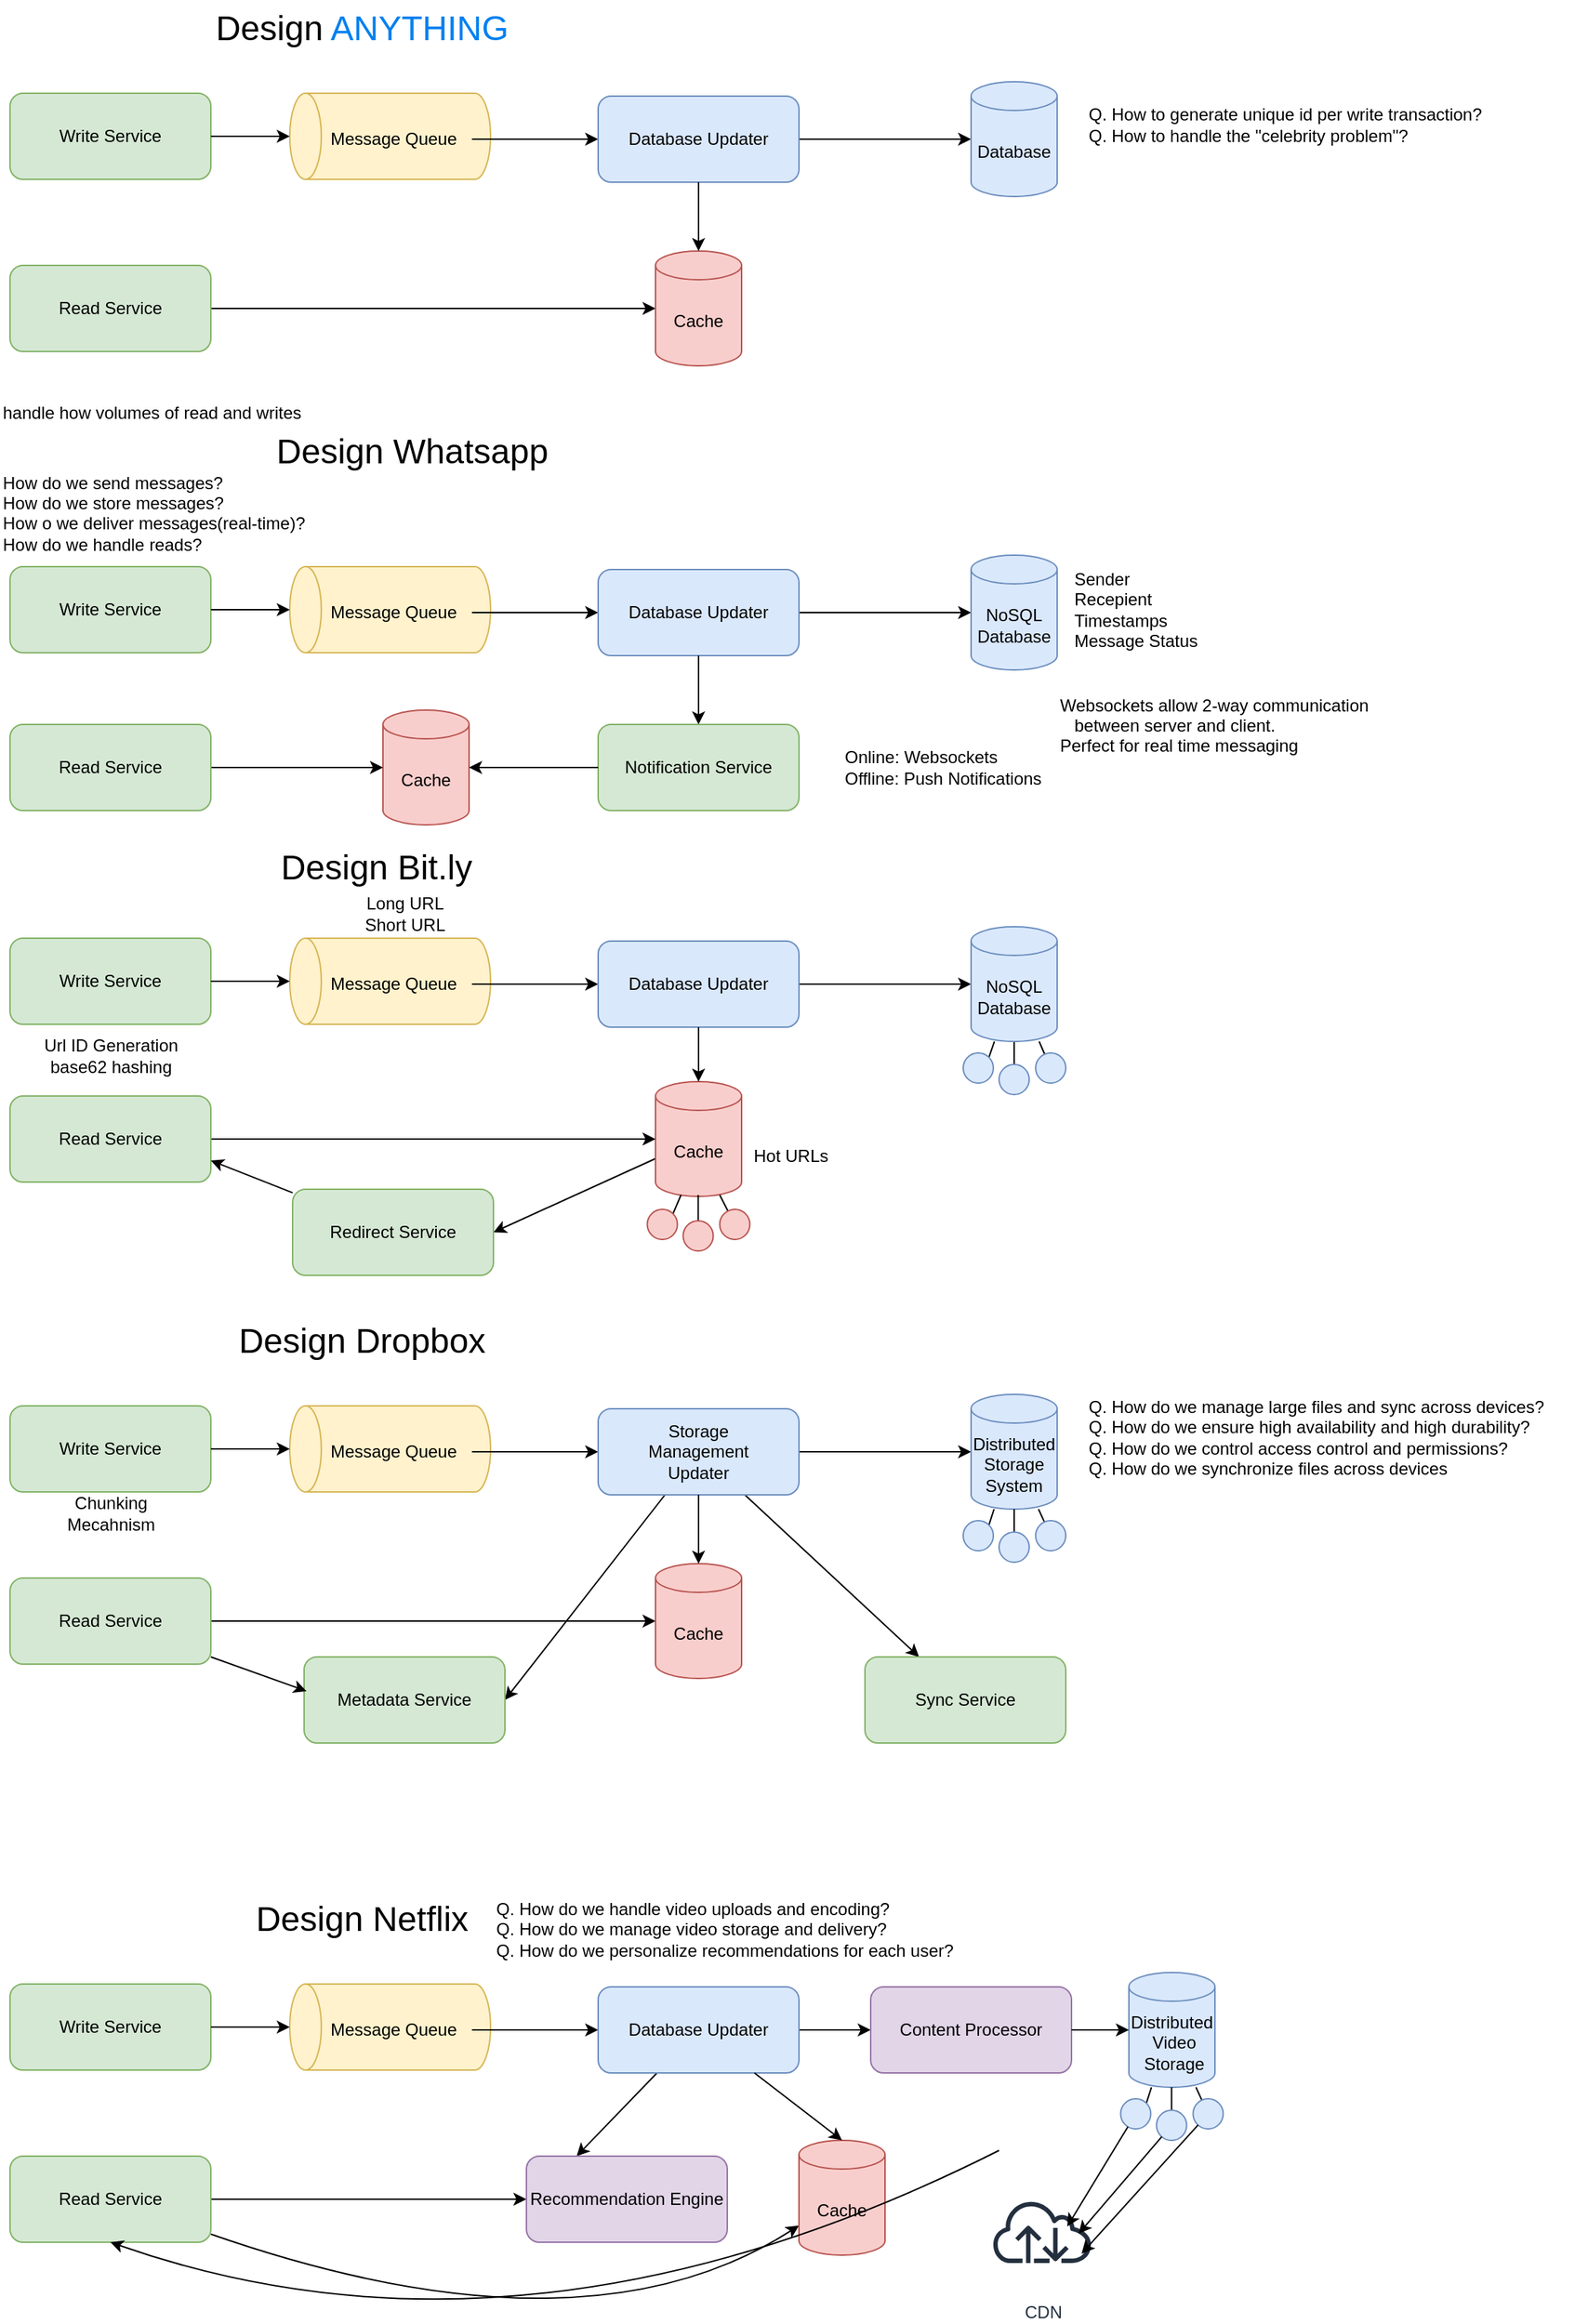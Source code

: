 <mxfile version="27.1.6">
  <diagram id="ZSuKhf0TKdE3VeI48JGF" name="Page-1">
    <mxGraphModel dx="1426" dy="759" grid="1" gridSize="10" guides="1" tooltips="1" connect="1" arrows="1" fold="1" page="1" pageScale="1" pageWidth="1100" pageHeight="850" math="0" shadow="0">
      <root>
        <mxCell id="0" />
        <mxCell id="1" parent="0" />
        <mxCell id="2" value="Write Service" style="rounded=1;whiteSpace=wrap;html=1;fillColor=#d5e8d4;strokeColor=#82b366;" parent="1" vertex="1">
          <mxGeometry x="10" y="80" width="140" height="60" as="geometry" />
        </mxCell>
        <mxCell id="3" value="&lt;font style=&quot;font-size: 24px;&quot;&gt;Design &lt;font style=&quot;color: rgb(0, 128, 240);&quot;&gt;ANYTHING&lt;/font&gt;&lt;/font&gt;" style="text;html=1;align=center;verticalAlign=middle;resizable=0;points=[];autosize=1;strokeColor=none;fillColor=none;" parent="1" vertex="1">
          <mxGeometry x="140" y="15" width="230" height="40" as="geometry" />
        </mxCell>
        <mxCell id="4" value="" style="shape=cylinder3;whiteSpace=wrap;html=1;boundedLbl=1;backgroundOutline=1;size=11;rotation=-90;textDirection=vertical-rl;fillColor=#fff2cc;strokeColor=#d6b656;" parent="1" vertex="1">
          <mxGeometry x="245" y="40" width="60" height="140" as="geometry" />
        </mxCell>
        <mxCell id="11" style="edgeStyle=none;html=1;" parent="1" source="5" target="6" edge="1">
          <mxGeometry relative="1" as="geometry" />
        </mxCell>
        <mxCell id="5" value="Message Queue" style="text;html=1;align=center;verticalAlign=middle;resizable=0;points=[];autosize=1;strokeColor=none;fillColor=none;" parent="1" vertex="1">
          <mxGeometry x="222" y="97" width="110" height="30" as="geometry" />
        </mxCell>
        <mxCell id="12" style="edgeStyle=none;html=1;" parent="1" source="6" target="7" edge="1">
          <mxGeometry relative="1" as="geometry" />
        </mxCell>
        <mxCell id="6" value="Database Updater" style="rounded=1;whiteSpace=wrap;html=1;fillColor=#dae8fc;strokeColor=#6c8ebf;" parent="1" vertex="1">
          <mxGeometry x="420" y="82" width="140" height="60" as="geometry" />
        </mxCell>
        <mxCell id="7" value="Database" style="shape=cylinder3;whiteSpace=wrap;html=1;boundedLbl=1;backgroundOutline=1;size=10;fillColor=#dae8fc;strokeColor=#6c8ebf;" parent="1" vertex="1">
          <mxGeometry x="680" y="72" width="60" height="80" as="geometry" />
        </mxCell>
        <mxCell id="14" style="edgeStyle=none;html=1;" parent="1" source="8" target="9" edge="1">
          <mxGeometry relative="1" as="geometry" />
        </mxCell>
        <mxCell id="8" value="Read Service" style="rounded=1;whiteSpace=wrap;html=1;fillColor=#d5e8d4;strokeColor=#82b366;" parent="1" vertex="1">
          <mxGeometry x="10" y="200" width="140" height="60" as="geometry" />
        </mxCell>
        <mxCell id="9" value="Cache" style="shape=cylinder3;whiteSpace=wrap;html=1;boundedLbl=1;backgroundOutline=1;size=10;fillColor=#f8cecc;strokeColor=#b85450;" parent="1" vertex="1">
          <mxGeometry x="460" y="190" width="60" height="80" as="geometry" />
        </mxCell>
        <mxCell id="10" style="edgeStyle=none;html=1;entryX=0.5;entryY=0;entryDx=0;entryDy=0;entryPerimeter=0;" parent="1" source="2" target="4" edge="1">
          <mxGeometry relative="1" as="geometry" />
        </mxCell>
        <mxCell id="13" style="edgeStyle=none;html=1;entryX=0.5;entryY=0;entryDx=0;entryDy=0;entryPerimeter=0;" parent="1" source="6" target="9" edge="1">
          <mxGeometry relative="1" as="geometry" />
        </mxCell>
        <mxCell id="15" value="&lt;font style=&quot;color: rgb(0, 0, 0);&quot;&gt;Q. How to generate unique id per write transaction?&lt;/font&gt;&lt;div&gt;&lt;font style=&quot;color: rgb(0, 0, 0);&quot;&gt;Q. How to handle the &quot;celebrity problem&quot;?&lt;/font&gt;&lt;/div&gt;" style="text;html=1;align=left;verticalAlign=middle;resizable=0;points=[];autosize=1;strokeColor=none;fillColor=none;" parent="1" vertex="1">
          <mxGeometry x="760" y="82" width="300" height="40" as="geometry" />
        </mxCell>
        <mxCell id="16" value="handle how volumes of read and writes" style="text;html=1;align=left;verticalAlign=middle;resizable=0;points=[];autosize=1;strokeColor=none;fillColor=none;" parent="1" vertex="1">
          <mxGeometry x="3" y="288" width="230" height="30" as="geometry" />
        </mxCell>
        <mxCell id="17" value="&lt;font style=&quot;font-size: 24px;&quot;&gt;Design Whatsapp&lt;/font&gt;" style="text;html=1;align=center;verticalAlign=middle;resizable=0;points=[];autosize=1;strokeColor=none;fillColor=none;" parent="1" vertex="1">
          <mxGeometry x="185" y="310" width="210" height="40" as="geometry" />
        </mxCell>
        <mxCell id="18" value="&lt;font style=&quot;color: rgb(0, 0, 0);&quot;&gt;How do we send messages?&lt;/font&gt;&lt;div&gt;&lt;font style=&quot;color: rgb(0, 0, 0);&quot;&gt;How do we store messages?&lt;/font&gt;&lt;/div&gt;&lt;div&gt;&lt;font style=&quot;color: rgb(0, 0, 0);&quot;&gt;How o we deliver messages(real-time)?&lt;/font&gt;&lt;/div&gt;&lt;div&gt;&lt;font style=&quot;color: rgb(0, 0, 0);&quot;&gt;How do we handle reads?&lt;/font&gt;&lt;/div&gt;&lt;div&gt;&lt;br&gt;&lt;/div&gt;" style="text;html=1;align=left;verticalAlign=middle;resizable=0;points=[];autosize=1;strokeColor=none;fillColor=none;" parent="1" vertex="1">
          <mxGeometry x="3" y="335" width="230" height="90" as="geometry" />
        </mxCell>
        <mxCell id="19" value="Write Service" style="rounded=1;whiteSpace=wrap;html=1;fillColor=#d5e8d4;strokeColor=#82b366;" parent="1" vertex="1">
          <mxGeometry x="10" y="410" width="140" height="60" as="geometry" />
        </mxCell>
        <mxCell id="20" value="" style="shape=cylinder3;whiteSpace=wrap;html=1;boundedLbl=1;backgroundOutline=1;size=11;rotation=-90;textDirection=vertical-rl;fillColor=#fff2cc;strokeColor=#d6b656;" parent="1" vertex="1">
          <mxGeometry x="245" y="370" width="60" height="140" as="geometry" />
        </mxCell>
        <mxCell id="21" style="edgeStyle=none;html=1;" parent="1" source="22" target="24" edge="1">
          <mxGeometry relative="1" as="geometry" />
        </mxCell>
        <mxCell id="22" value="Message Queue" style="text;html=1;align=center;verticalAlign=middle;resizable=0;points=[];autosize=1;strokeColor=none;fillColor=none;" parent="1" vertex="1">
          <mxGeometry x="222" y="427" width="110" height="30" as="geometry" />
        </mxCell>
        <mxCell id="23" style="edgeStyle=none;html=1;" parent="1" source="24" target="25" edge="1">
          <mxGeometry relative="1" as="geometry" />
        </mxCell>
        <mxCell id="24" value="Database Updater" style="rounded=1;whiteSpace=wrap;html=1;fillColor=#dae8fc;strokeColor=#6c8ebf;" parent="1" vertex="1">
          <mxGeometry x="420" y="412" width="140" height="60" as="geometry" />
        </mxCell>
        <mxCell id="25" value="NoSQL&lt;br&gt;Database" style="shape=cylinder3;whiteSpace=wrap;html=1;boundedLbl=1;backgroundOutline=1;size=10;fillColor=#dae8fc;strokeColor=#6c8ebf;" parent="1" vertex="1">
          <mxGeometry x="680" y="402" width="60" height="80" as="geometry" />
        </mxCell>
        <mxCell id="26" style="edgeStyle=none;html=1;entryX=0.5;entryY=0;entryDx=0;entryDy=0;entryPerimeter=0;" parent="1" source="19" target="20" edge="1">
          <mxGeometry relative="1" as="geometry" />
        </mxCell>
        <mxCell id="27" style="edgeStyle=none;html=1;entryX=0.5;entryY=0;entryDx=0;entryDy=0;entryPerimeter=0;" parent="1" source="24" edge="1">
          <mxGeometry relative="1" as="geometry">
            <mxPoint x="490" y="520" as="targetPoint" />
          </mxGeometry>
        </mxCell>
        <mxCell id="28" value="Sender&lt;br&gt;Recepient&lt;br&gt;Timestamps&lt;br&gt;Message Status" style="text;html=1;align=left;verticalAlign=middle;resizable=0;points=[];autosize=1;strokeColor=none;fillColor=none;" parent="1" vertex="1">
          <mxGeometry x="750" y="405" width="110" height="70" as="geometry" />
        </mxCell>
        <mxCell id="29" value="Notification Service" style="rounded=1;whiteSpace=wrap;html=1;fillColor=#d5e8d4;strokeColor=#82b366;" parent="1" vertex="1">
          <mxGeometry x="420" y="520" width="140" height="60" as="geometry" />
        </mxCell>
        <mxCell id="30" value="Online: Websockets&lt;br&gt;Offline: Push Notifications" style="text;html=1;align=left;verticalAlign=middle;resizable=0;points=[];autosize=1;strokeColor=none;fillColor=none;" parent="1" vertex="1">
          <mxGeometry x="590" y="530" width="160" height="40" as="geometry" />
        </mxCell>
        <mxCell id="31" value="&lt;font style=&quot;color: rgb(0, 0, 0);&quot;&gt;Websockets allow 2-way communication&amp;nbsp;&lt;/font&gt;&lt;div&gt;&lt;font style=&quot;color: rgb(0, 0, 0);&quot;&gt;&amp;nbsp; &amp;nbsp;between server and client.&lt;br&gt;Perfect for real time messaging&lt;/font&gt;&lt;div&gt;&lt;font style=&quot;color: rgb(0, 0, 0);&quot;&gt;&lt;br&gt;&lt;/font&gt;&lt;div&gt;&lt;br&gt;&lt;/div&gt;&lt;/div&gt;&lt;/div&gt;" style="text;html=1;align=left;verticalAlign=middle;resizable=0;points=[];autosize=1;strokeColor=none;fillColor=none;fontColor=#000000;" parent="1" vertex="1">
          <mxGeometry x="740" y="490" width="240" height="90" as="geometry" />
        </mxCell>
        <mxCell id="32" value="Cache" style="shape=cylinder3;whiteSpace=wrap;html=1;boundedLbl=1;backgroundOutline=1;size=10;fillColor=#f8cecc;strokeColor=#b85450;" parent="1" vertex="1">
          <mxGeometry x="270" y="510" width="60" height="80" as="geometry" />
        </mxCell>
        <mxCell id="34" style="edgeStyle=none;html=1;" parent="1" source="33" target="32" edge="1">
          <mxGeometry relative="1" as="geometry" />
        </mxCell>
        <mxCell id="33" value="Read Service" style="rounded=1;whiteSpace=wrap;html=1;fillColor=#d5e8d4;strokeColor=#82b366;" parent="1" vertex="1">
          <mxGeometry x="10" y="520" width="140" height="60" as="geometry" />
        </mxCell>
        <mxCell id="35" style="edgeStyle=none;html=1;entryX=1;entryY=0.5;entryDx=0;entryDy=0;entryPerimeter=0;" parent="1" source="29" target="32" edge="1">
          <mxGeometry relative="1" as="geometry" />
        </mxCell>
        <mxCell id="36" value="&lt;font style=&quot;font-size: 24px;&quot;&gt;Design Bit.ly&lt;/font&gt;" style="text;html=1;align=center;verticalAlign=middle;resizable=0;points=[];autosize=1;strokeColor=none;fillColor=none;" parent="1" vertex="1">
          <mxGeometry x="185" y="600" width="160" height="40" as="geometry" />
        </mxCell>
        <mxCell id="37" value="Write Service" style="rounded=1;whiteSpace=wrap;html=1;fillColor=#d5e8d4;strokeColor=#82b366;" parent="1" vertex="1">
          <mxGeometry x="10" y="669" width="140" height="60" as="geometry" />
        </mxCell>
        <mxCell id="38" value="" style="shape=cylinder3;whiteSpace=wrap;html=1;boundedLbl=1;backgroundOutline=1;size=11;rotation=-90;textDirection=vertical-rl;fillColor=#fff2cc;strokeColor=#d6b656;" parent="1" vertex="1">
          <mxGeometry x="245" y="629" width="60" height="140" as="geometry" />
        </mxCell>
        <mxCell id="39" style="edgeStyle=none;html=1;" parent="1" source="40" target="42" edge="1">
          <mxGeometry relative="1" as="geometry" />
        </mxCell>
        <mxCell id="40" value="Message Queue" style="text;html=1;align=center;verticalAlign=middle;resizable=0;points=[];autosize=1;strokeColor=none;fillColor=none;" parent="1" vertex="1">
          <mxGeometry x="222" y="686" width="110" height="30" as="geometry" />
        </mxCell>
        <mxCell id="41" style="edgeStyle=none;html=1;" parent="1" source="42" target="43" edge="1">
          <mxGeometry relative="1" as="geometry" />
        </mxCell>
        <mxCell id="42" value="Database Updater" style="rounded=1;whiteSpace=wrap;html=1;fillColor=#dae8fc;strokeColor=#6c8ebf;" parent="1" vertex="1">
          <mxGeometry x="420" y="671" width="140" height="60" as="geometry" />
        </mxCell>
        <mxCell id="62" style="edgeStyle=none;html=1;entryX=1;entryY=0;entryDx=0;entryDy=0;endArrow=none;endFill=0;" parent="1" source="43" target="59" edge="1">
          <mxGeometry relative="1" as="geometry" />
        </mxCell>
        <mxCell id="64" style="edgeStyle=none;html=1;endArrow=none;endFill=0;" parent="1" source="43" target="61" edge="1">
          <mxGeometry relative="1" as="geometry" />
        </mxCell>
        <mxCell id="65" style="edgeStyle=none;html=1;endArrow=none;endFill=0;" parent="1" source="43" target="60" edge="1">
          <mxGeometry relative="1" as="geometry" />
        </mxCell>
        <mxCell id="43" value="NoSQL&lt;br&gt;Database" style="shape=cylinder3;whiteSpace=wrap;html=1;boundedLbl=1;backgroundOutline=1;size=10;fillColor=#dae8fc;strokeColor=#6c8ebf;" parent="1" vertex="1">
          <mxGeometry x="680" y="661" width="60" height="80" as="geometry" />
        </mxCell>
        <mxCell id="44" style="edgeStyle=none;html=1;entryX=0.5;entryY=0;entryDx=0;entryDy=0;entryPerimeter=0;" parent="1" source="37" target="38" edge="1">
          <mxGeometry relative="1" as="geometry" />
        </mxCell>
        <mxCell id="75" style="edgeStyle=none;html=1;entryX=1;entryY=0.5;entryDx=0;entryDy=0;" parent="1" source="50" target="74" edge="1">
          <mxGeometry relative="1" as="geometry" />
        </mxCell>
        <mxCell id="50" value="Cache" style="shape=cylinder3;whiteSpace=wrap;html=1;boundedLbl=1;backgroundOutline=1;size=10;fillColor=#f8cecc;strokeColor=#b85450;" parent="1" vertex="1">
          <mxGeometry x="460" y="769" width="60" height="80" as="geometry" />
        </mxCell>
        <mxCell id="51" style="edgeStyle=none;html=1;" parent="1" source="52" target="50" edge="1">
          <mxGeometry relative="1" as="geometry" />
        </mxCell>
        <mxCell id="52" value="Read Service" style="rounded=1;whiteSpace=wrap;html=1;fillColor=#d5e8d4;strokeColor=#82b366;" parent="1" vertex="1">
          <mxGeometry x="10" y="779" width="140" height="60" as="geometry" />
        </mxCell>
        <mxCell id="55" value="Url ID Generation&lt;br&gt;base62 hashing" style="text;html=1;align=center;verticalAlign=middle;resizable=0;points=[];autosize=1;strokeColor=none;fillColor=none;" parent="1" vertex="1">
          <mxGeometry x="20" y="731" width="120" height="40" as="geometry" />
        </mxCell>
        <mxCell id="56" value="Long URL &lt;br&gt;Short URL" style="text;html=1;align=center;verticalAlign=middle;resizable=0;points=[];autosize=1;strokeColor=none;fillColor=none;" parent="1" vertex="1">
          <mxGeometry x="245" y="632" width="80" height="40" as="geometry" />
        </mxCell>
        <mxCell id="57" style="edgeStyle=none;html=1;entryX=0.5;entryY=0;entryDx=0;entryDy=0;entryPerimeter=0;" parent="1" source="42" target="50" edge="1">
          <mxGeometry relative="1" as="geometry" />
        </mxCell>
        <mxCell id="58" value="Hot URLs&lt;div&gt;&lt;br&gt;&lt;/div&gt;" style="text;html=1;align=center;verticalAlign=middle;resizable=0;points=[];autosize=1;strokeColor=none;fillColor=none;" parent="1" vertex="1">
          <mxGeometry x="514" y="808" width="80" height="40" as="geometry" />
        </mxCell>
        <mxCell id="59" value="" style="ellipse;whiteSpace=wrap;html=1;aspect=fixed;fillColor=#dae8fc;strokeColor=#6c8ebf;" parent="1" vertex="1">
          <mxGeometry x="674.5" y="749" width="21" height="21" as="geometry" />
        </mxCell>
        <mxCell id="60" value="" style="ellipse;whiteSpace=wrap;html=1;aspect=fixed;fillColor=#dae8fc;strokeColor=#6c8ebf;" parent="1" vertex="1">
          <mxGeometry x="725" y="749" width="21" height="21" as="geometry" />
        </mxCell>
        <mxCell id="61" value="" style="ellipse;whiteSpace=wrap;html=1;aspect=fixed;fillColor=#dae8fc;strokeColor=#6c8ebf;" parent="1" vertex="1">
          <mxGeometry x="699.5" y="757" width="21" height="21" as="geometry" />
        </mxCell>
        <mxCell id="68" style="edgeStyle=none;html=1;entryX=1;entryY=0;entryDx=0;entryDy=0;endArrow=none;endFill=0;" parent="1" target="71" edge="1">
          <mxGeometry relative="1" as="geometry">
            <mxPoint x="477.75" y="848" as="sourcePoint" />
          </mxGeometry>
        </mxCell>
        <mxCell id="69" style="edgeStyle=none;html=1;endArrow=none;endFill=0;" parent="1" target="73" edge="1">
          <mxGeometry relative="1" as="geometry">
            <mxPoint x="489.75" y="848" as="sourcePoint" />
          </mxGeometry>
        </mxCell>
        <mxCell id="70" style="edgeStyle=none;html=1;endArrow=none;endFill=0;" parent="1" target="72" edge="1">
          <mxGeometry relative="1" as="geometry">
            <mxPoint x="504.75" y="848" as="sourcePoint" />
          </mxGeometry>
        </mxCell>
        <mxCell id="71" value="" style="ellipse;whiteSpace=wrap;html=1;aspect=fixed;fillColor=#f8cecc;strokeColor=#b85450;" parent="1" vertex="1">
          <mxGeometry x="454.25" y="858" width="21" height="21" as="geometry" />
        </mxCell>
        <mxCell id="72" value="" style="ellipse;whiteSpace=wrap;html=1;aspect=fixed;fillColor=#f8cecc;strokeColor=#b85450;" parent="1" vertex="1">
          <mxGeometry x="504.75" y="858" width="21" height="21" as="geometry" />
        </mxCell>
        <mxCell id="73" value="" style="ellipse;whiteSpace=wrap;html=1;aspect=fixed;fillColor=#f8cecc;strokeColor=#b85450;" parent="1" vertex="1">
          <mxGeometry x="479.25" y="866" width="21" height="21" as="geometry" />
        </mxCell>
        <mxCell id="76" style="edgeStyle=none;html=1;entryX=1;entryY=0.75;entryDx=0;entryDy=0;" parent="1" source="74" target="52" edge="1">
          <mxGeometry relative="1" as="geometry" />
        </mxCell>
        <mxCell id="74" value="Redirect Service" style="rounded=1;whiteSpace=wrap;html=1;fillColor=#d5e8d4;strokeColor=#82b366;" parent="1" vertex="1">
          <mxGeometry x="207" y="844" width="140" height="60" as="geometry" />
        </mxCell>
        <mxCell id="77" value="Write Service" style="rounded=1;whiteSpace=wrap;html=1;fillColor=#d5e8d4;strokeColor=#82b366;" parent="1" vertex="1">
          <mxGeometry x="10" y="995" width="140" height="60" as="geometry" />
        </mxCell>
        <mxCell id="78" value="&lt;font style=&quot;font-size: 24px;&quot;&gt;Design Dropbox&lt;/font&gt;" style="text;html=1;align=center;verticalAlign=middle;resizable=0;points=[];autosize=1;strokeColor=none;fillColor=none;" parent="1" vertex="1">
          <mxGeometry x="155" y="930" width="200" height="40" as="geometry" />
        </mxCell>
        <mxCell id="79" value="" style="shape=cylinder3;whiteSpace=wrap;html=1;boundedLbl=1;backgroundOutline=1;size=11;rotation=-90;textDirection=vertical-rl;fillColor=#fff2cc;strokeColor=#d6b656;" parent="1" vertex="1">
          <mxGeometry x="245" y="955" width="60" height="140" as="geometry" />
        </mxCell>
        <mxCell id="80" style="edgeStyle=none;html=1;" parent="1" source="81" target="83" edge="1">
          <mxGeometry relative="1" as="geometry" />
        </mxCell>
        <mxCell id="81" value="Message Queue" style="text;html=1;align=center;verticalAlign=middle;resizable=0;points=[];autosize=1;strokeColor=none;fillColor=none;" parent="1" vertex="1">
          <mxGeometry x="222" y="1012" width="110" height="30" as="geometry" />
        </mxCell>
        <mxCell id="82" style="edgeStyle=none;html=1;" parent="1" source="83" target="84" edge="1">
          <mxGeometry relative="1" as="geometry" />
        </mxCell>
        <mxCell id="100" style="edgeStyle=none;html=1;entryX=1;entryY=0.5;entryDx=0;entryDy=0;" parent="1" source="83" target="98" edge="1">
          <mxGeometry relative="1" as="geometry" />
        </mxCell>
        <mxCell id="102" style="edgeStyle=none;html=1;" parent="1" source="83" target="101" edge="1">
          <mxGeometry relative="1" as="geometry" />
        </mxCell>
        <mxCell id="83" value="Storage &lt;br&gt;Management &lt;br&gt;Updater" style="rounded=1;whiteSpace=wrap;html=1;fillColor=#dae8fc;strokeColor=#6c8ebf;" parent="1" vertex="1">
          <mxGeometry x="420" y="997" width="140" height="60" as="geometry" />
        </mxCell>
        <mxCell id="84" value="Distributed Storage System" style="shape=cylinder3;whiteSpace=wrap;html=1;boundedLbl=1;backgroundOutline=1;size=10;fillColor=#dae8fc;strokeColor=#6c8ebf;" parent="1" vertex="1">
          <mxGeometry x="680" y="987" width="60" height="80" as="geometry" />
        </mxCell>
        <mxCell id="85" style="edgeStyle=none;html=1;" parent="1" source="86" target="87" edge="1">
          <mxGeometry relative="1" as="geometry" />
        </mxCell>
        <mxCell id="86" value="Read Service" style="rounded=1;whiteSpace=wrap;html=1;fillColor=#d5e8d4;strokeColor=#82b366;" parent="1" vertex="1">
          <mxGeometry x="10" y="1115" width="140" height="60" as="geometry" />
        </mxCell>
        <mxCell id="87" value="Cache" style="shape=cylinder3;whiteSpace=wrap;html=1;boundedLbl=1;backgroundOutline=1;size=10;fillColor=#f8cecc;strokeColor=#b85450;" parent="1" vertex="1">
          <mxGeometry x="460" y="1105" width="60" height="80" as="geometry" />
        </mxCell>
        <mxCell id="88" style="edgeStyle=none;html=1;entryX=0.5;entryY=0;entryDx=0;entryDy=0;entryPerimeter=0;" parent="1" source="77" target="79" edge="1">
          <mxGeometry relative="1" as="geometry" />
        </mxCell>
        <mxCell id="89" style="edgeStyle=none;html=1;entryX=0.5;entryY=0;entryDx=0;entryDy=0;entryPerimeter=0;" parent="1" source="83" target="87" edge="1">
          <mxGeometry relative="1" as="geometry" />
        </mxCell>
        <mxCell id="90" value="&lt;font style=&quot;color: rgb(0, 0, 0);&quot;&gt;Q. How do we manage large files and sync across devices?&lt;/font&gt;&lt;div&gt;&lt;font style=&quot;color: rgb(0, 0, 0);&quot;&gt;Q. How do we ensure high availability and high durability?&lt;br&gt;Q. How do we control access control and permissions?&lt;br&gt;Q. How do we synchronize files across devices&lt;/font&gt;&lt;/div&gt;" style="text;html=1;align=left;verticalAlign=middle;resizable=0;points=[];autosize=1;strokeColor=none;fillColor=none;" parent="1" vertex="1">
          <mxGeometry x="760" y="982" width="340" height="70" as="geometry" />
        </mxCell>
        <mxCell id="91" value="Chunking &lt;br&gt;Mecahnism" style="text;html=1;align=center;verticalAlign=middle;resizable=0;points=[];autosize=1;strokeColor=none;fillColor=none;" parent="1" vertex="1">
          <mxGeometry x="40" y="1050" width="80" height="40" as="geometry" />
        </mxCell>
        <mxCell id="92" style="edgeStyle=none;html=1;entryX=1;entryY=0;entryDx=0;entryDy=0;endArrow=none;endFill=0;" parent="1" target="95" edge="1">
          <mxGeometry relative="1" as="geometry">
            <mxPoint x="696" y="1067" as="sourcePoint" />
          </mxGeometry>
        </mxCell>
        <mxCell id="93" style="edgeStyle=none;html=1;endArrow=none;endFill=0;" parent="1" target="97" edge="1">
          <mxGeometry relative="1" as="geometry">
            <mxPoint x="710" y="1067" as="sourcePoint" />
          </mxGeometry>
        </mxCell>
        <mxCell id="94" style="edgeStyle=none;html=1;endArrow=none;endFill=0;" parent="1" target="96" edge="1">
          <mxGeometry relative="1" as="geometry">
            <mxPoint x="727" y="1067" as="sourcePoint" />
          </mxGeometry>
        </mxCell>
        <mxCell id="95" value="" style="ellipse;whiteSpace=wrap;html=1;aspect=fixed;fillColor=#dae8fc;strokeColor=#6c8ebf;" parent="1" vertex="1">
          <mxGeometry x="674.5" y="1075" width="21" height="21" as="geometry" />
        </mxCell>
        <mxCell id="96" value="" style="ellipse;whiteSpace=wrap;html=1;aspect=fixed;fillColor=#dae8fc;strokeColor=#6c8ebf;" parent="1" vertex="1">
          <mxGeometry x="725" y="1075" width="21" height="21" as="geometry" />
        </mxCell>
        <mxCell id="97" value="" style="ellipse;whiteSpace=wrap;html=1;aspect=fixed;fillColor=#dae8fc;strokeColor=#6c8ebf;" parent="1" vertex="1">
          <mxGeometry x="699.5" y="1083" width="21" height="21" as="geometry" />
        </mxCell>
        <mxCell id="98" value="Metadata Service" style="rounded=1;whiteSpace=wrap;html=1;fillColor=#d5e8d4;strokeColor=#82b366;" parent="1" vertex="1">
          <mxGeometry x="215" y="1170" width="140" height="60" as="geometry" />
        </mxCell>
        <mxCell id="99" style="edgeStyle=none;html=1;entryX=0.012;entryY=0.397;entryDx=0;entryDy=0;entryPerimeter=0;" parent="1" source="86" target="98" edge="1">
          <mxGeometry relative="1" as="geometry" />
        </mxCell>
        <mxCell id="101" value="Sync Service" style="rounded=1;whiteSpace=wrap;html=1;fillColor=#d5e8d4;strokeColor=#82b366;" parent="1" vertex="1">
          <mxGeometry x="606" y="1170" width="140" height="60" as="geometry" />
        </mxCell>
        <mxCell id="103" value="Write Service" style="rounded=1;whiteSpace=wrap;html=1;fillColor=#d5e8d4;strokeColor=#82b366;" parent="1" vertex="1">
          <mxGeometry x="10" y="1398" width="140" height="60" as="geometry" />
        </mxCell>
        <mxCell id="104" value="&lt;font style=&quot;font-size: 24px;&quot;&gt;Design Netflix&lt;/font&gt;" style="text;html=1;align=center;verticalAlign=middle;resizable=0;points=[];autosize=1;strokeColor=none;fillColor=none;" parent="1" vertex="1">
          <mxGeometry x="170" y="1333" width="170" height="40" as="geometry" />
        </mxCell>
        <mxCell id="105" value="" style="shape=cylinder3;whiteSpace=wrap;html=1;boundedLbl=1;backgroundOutline=1;size=11;rotation=-90;textDirection=vertical-rl;fillColor=#fff2cc;strokeColor=#d6b656;" parent="1" vertex="1">
          <mxGeometry x="245" y="1358" width="60" height="140" as="geometry" />
        </mxCell>
        <mxCell id="106" style="edgeStyle=none;html=1;" parent="1" source="107" target="109" edge="1">
          <mxGeometry relative="1" as="geometry" />
        </mxCell>
        <mxCell id="107" value="Message Queue" style="text;html=1;align=center;verticalAlign=middle;resizable=0;points=[];autosize=1;strokeColor=none;fillColor=none;" parent="1" vertex="1">
          <mxGeometry x="222" y="1415" width="110" height="30" as="geometry" />
        </mxCell>
        <mxCell id="118" style="edgeStyle=none;html=1;" parent="1" source="109" target="117" edge="1">
          <mxGeometry relative="1" as="geometry" />
        </mxCell>
        <mxCell id="132" style="edgeStyle=none;html=1;entryX=0.25;entryY=0;entryDx=0;entryDy=0;" parent="1" source="109" target="130" edge="1">
          <mxGeometry relative="1" as="geometry" />
        </mxCell>
        <mxCell id="109" value="Database Updater" style="rounded=1;whiteSpace=wrap;html=1;fillColor=#dae8fc;strokeColor=#6c8ebf;" parent="1" vertex="1">
          <mxGeometry x="420" y="1400" width="140" height="60" as="geometry" />
        </mxCell>
        <mxCell id="110" value="Distributed&lt;br&gt;&amp;nbsp;Video&lt;br&gt;&amp;nbsp;Storage" style="shape=cylinder3;whiteSpace=wrap;html=1;boundedLbl=1;backgroundOutline=1;size=10;fillColor=#dae8fc;strokeColor=#6c8ebf;" parent="1" vertex="1">
          <mxGeometry x="790" y="1390" width="60" height="80" as="geometry" />
        </mxCell>
        <mxCell id="131" style="edgeStyle=none;html=1;" parent="1" source="112" target="130" edge="1">
          <mxGeometry relative="1" as="geometry" />
        </mxCell>
        <mxCell id="138" style="edgeStyle=none;html=1;rounded=0;curved=1;" parent="1" source="112" target="113" edge="1">
          <mxGeometry relative="1" as="geometry">
            <Array as="points">
              <mxPoint x="410" y="1663" />
            </Array>
          </mxGeometry>
        </mxCell>
        <mxCell id="112" value="Read Service" style="rounded=1;whiteSpace=wrap;html=1;fillColor=#d5e8d4;strokeColor=#82b366;" parent="1" vertex="1">
          <mxGeometry x="10" y="1518" width="140" height="60" as="geometry" />
        </mxCell>
        <mxCell id="113" value="Cache" style="shape=cylinder3;whiteSpace=wrap;html=1;boundedLbl=1;backgroundOutline=1;size=10;fillColor=#f8cecc;strokeColor=#b85450;" parent="1" vertex="1">
          <mxGeometry x="560" y="1507" width="60" height="80" as="geometry" />
        </mxCell>
        <mxCell id="114" style="edgeStyle=none;html=1;entryX=0.5;entryY=0;entryDx=0;entryDy=0;entryPerimeter=0;" parent="1" source="103" target="105" edge="1">
          <mxGeometry relative="1" as="geometry" />
        </mxCell>
        <mxCell id="115" style="edgeStyle=none;html=1;entryX=0.5;entryY=0;entryDx=0;entryDy=0;entryPerimeter=0;" parent="1" source="109" target="113" edge="1">
          <mxGeometry relative="1" as="geometry" />
        </mxCell>
        <mxCell id="116" value="&lt;font style=&quot;color: rgb(0, 0, 0);&quot;&gt;Q. How do we handle video uploads and encoding?&lt;/font&gt;&lt;div&gt;&lt;font style=&quot;color: rgb(0, 0, 0);&quot;&gt;Q. How do we manage video storage and delivery?&lt;br&gt;Q. How do we personalize recommendations for each user?&lt;/font&gt;&lt;/div&gt;" style="text;html=1;align=left;verticalAlign=middle;resizable=0;points=[];autosize=1;strokeColor=none;fillColor=none;" parent="1" vertex="1">
          <mxGeometry x="347" y="1330" width="340" height="60" as="geometry" />
        </mxCell>
        <mxCell id="117" value="Content Processor" style="rounded=1;whiteSpace=wrap;html=1;fillColor=#e1d5e7;strokeColor=#9673a6;" parent="1" vertex="1">
          <mxGeometry x="610" y="1400" width="140" height="60" as="geometry" />
        </mxCell>
        <mxCell id="119" style="edgeStyle=none;html=1;entryX=0;entryY=0.5;entryDx=0;entryDy=0;entryPerimeter=0;" parent="1" source="117" target="110" edge="1">
          <mxGeometry relative="1" as="geometry" />
        </mxCell>
        <mxCell id="120" value="CDN" style="sketch=0;outlineConnect=0;fontColor=#232F3E;gradientColor=none;strokeColor=#232F3E;fillColor=#ffffff;dashed=0;verticalLabelPosition=bottom;verticalAlign=top;align=center;html=1;fontSize=12;fontStyle=0;aspect=fixed;shape=mxgraph.aws4.resourceIcon;resIcon=mxgraph.aws4.internet;" parent="1" vertex="1">
          <mxGeometry x="687" y="1528" width="85" height="85" as="geometry" />
        </mxCell>
        <mxCell id="121" style="edgeStyle=none;html=1;entryX=1;entryY=0;entryDx=0;entryDy=0;endArrow=none;endFill=0;" parent="1" target="124" edge="1">
          <mxGeometry relative="1" as="geometry">
            <mxPoint x="805.75" y="1470" as="sourcePoint" />
          </mxGeometry>
        </mxCell>
        <mxCell id="122" style="edgeStyle=none;html=1;endArrow=none;endFill=0;" parent="1" target="126" edge="1">
          <mxGeometry relative="1" as="geometry">
            <mxPoint x="819.75" y="1470" as="sourcePoint" />
          </mxGeometry>
        </mxCell>
        <mxCell id="123" style="edgeStyle=none;html=1;endArrow=none;endFill=0;" parent="1" target="125" edge="1">
          <mxGeometry relative="1" as="geometry">
            <mxPoint x="836.75" y="1470" as="sourcePoint" />
          </mxGeometry>
        </mxCell>
        <mxCell id="124" value="" style="ellipse;whiteSpace=wrap;html=1;aspect=fixed;fillColor=#dae8fc;strokeColor=#6c8ebf;" parent="1" vertex="1">
          <mxGeometry x="784.25" y="1478" width="21" height="21" as="geometry" />
        </mxCell>
        <mxCell id="125" value="" style="ellipse;whiteSpace=wrap;html=1;aspect=fixed;fillColor=#dae8fc;strokeColor=#6c8ebf;" parent="1" vertex="1">
          <mxGeometry x="834.75" y="1478" width="21" height="21" as="geometry" />
        </mxCell>
        <mxCell id="126" value="" style="ellipse;whiteSpace=wrap;html=1;aspect=fixed;fillColor=#dae8fc;strokeColor=#6c8ebf;" parent="1" vertex="1">
          <mxGeometry x="809.25" y="1486" width="21" height="21" as="geometry" />
        </mxCell>
        <mxCell id="127" style="edgeStyle=none;html=1;entryX=0.706;entryY=0.459;entryDx=0;entryDy=0;entryPerimeter=0;" parent="1" source="124" target="120" edge="1">
          <mxGeometry relative="1" as="geometry" />
        </mxCell>
        <mxCell id="128" style="edgeStyle=none;html=1;entryX=0.8;entryY=0.518;entryDx=0;entryDy=0;entryPerimeter=0;" parent="1" source="126" target="120" edge="1">
          <mxGeometry relative="1" as="geometry" />
        </mxCell>
        <mxCell id="129" style="edgeStyle=none;html=1;entryX=0.824;entryY=0.682;entryDx=0;entryDy=0;entryPerimeter=0;" parent="1" source="125" target="120" edge="1">
          <mxGeometry relative="1" as="geometry" />
        </mxCell>
        <mxCell id="130" value="Recommendation Engine" style="rounded=1;whiteSpace=wrap;html=1;fillColor=#e1d5e7;strokeColor=#9673a6;" parent="1" vertex="1">
          <mxGeometry x="370" y="1518" width="140" height="60" as="geometry" />
        </mxCell>
        <mxCell id="137" style="edgeStyle=none;html=1;entryX=0.5;entryY=1;entryDx=0;entryDy=0;rounded=0;curved=1;" parent="1" target="112" edge="1">
          <mxGeometry relative="1" as="geometry">
            <mxPoint x="699.5" y="1513.996" as="sourcePoint" />
            <mxPoint x="99.5" y="1525.65" as="targetPoint" />
            <Array as="points">
              <mxPoint x="370" y="1680" />
            </Array>
          </mxGeometry>
        </mxCell>
      </root>
    </mxGraphModel>
  </diagram>
</mxfile>
